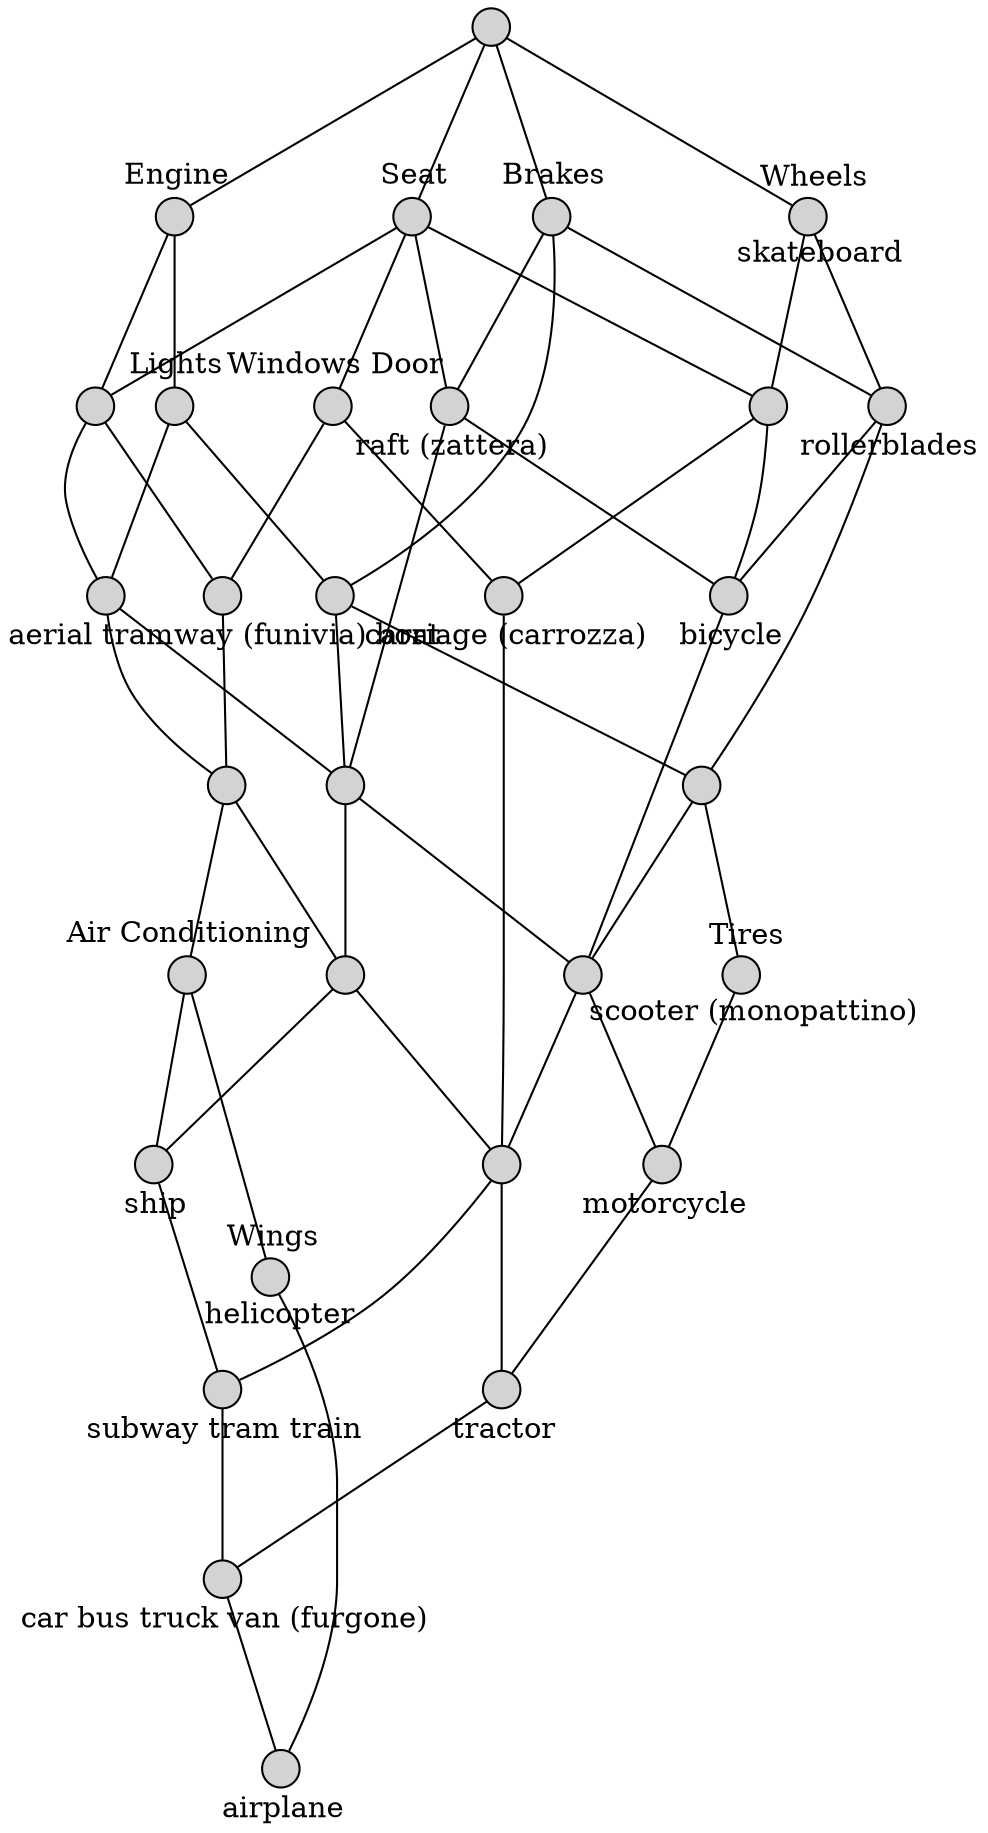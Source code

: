 // <Lattice object of 2 atoms 31 concepts 4 coatoms at 0x22cd54b66e0>
digraph Lattice {
	node [label="" shape=circle style=filled width=.25]
	edge [dir=none labeldistance=1.5 minlen=2]
	c0
	c0 -> c0 [color=transparent headlabel=airplane labelangle=270]
	c1
	c1 -> c1 [color=transparent headlabel=helicopter labelangle=270]
	c1 -> c1 [color=transparent labelangle=90 taillabel=Wings]
	c1 -> c0
	c2
	c2 -> c2 [color=transparent headlabel="car bus truck van (furgone)" labelangle=270]
	c2 -> c0
	c3
	c3 -> c3 [color=transparent headlabel=tractor labelangle=270]
	c3 -> c2
	c4
	c4 -> c4 [color=transparent headlabel=motorcycle labelangle=270]
	c4 -> c3
	c5
	c5 -> c5 [color=transparent headlabel="scooter (monopattino)" labelangle=270]
	c5 -> c5 [color=transparent labelangle=90 taillabel=Tires]
	c5 -> c4
	c6
	c6 -> c6 [color=transparent headlabel="subway tram train" labelangle=270]
	c6 -> c2
	c7
	c7 -> c3
	c7 -> c6
	c8
	c8 -> c8 [color=transparent headlabel=ship labelangle=270]
	c8 -> c6
	c9
	c9 -> c4
	c9 -> c7
	c10
	c10 -> c10 [color=transparent headlabel="carriage (carrozza)" labelangle=270]
	c10 -> c7
	c11
	c11 -> c7
	c11 -> c8
	c12
	c12 -> c12 [color=transparent labelangle=90 taillabel="Air Conditioning"]
	c12 -> c1
	c12 -> c8
	c13
	c13 -> c13 [color=transparent headlabel=bicycle labelangle=270]
	c13 -> c9
	c14
	c14 -> c5
	c14 -> c9
	c15
	c15 -> c9
	c15 -> c11
	c16
	c16 -> c11
	c16 -> c12
	c17
	c17 -> c10
	c17 -> c13
	c18
	c18 -> c14
	c18 -> c15
	c19
	c19 -> c15
	c19 -> c16
	c20
	c20 -> c20 [color=transparent headlabel="raft (zattera)" labelangle=270]
	c20 -> c13
	c20 -> c15
	c21
	c21 -> c21 [color=transparent headlabel=rollerblades labelangle=270]
	c21 -> c13
	c21 -> c14
	c22
	c22 -> c22 [color=transparent labelangle=90 taillabel=Lights]
	c22 -> c18
	c22 -> c19
	c23
	c23 -> c23 [color=transparent headlabel="aerial tramway (funivia) boat" labelangle=270]
	c23 -> c16
	c24
	c24 -> c19
	c24 -> c23
	c25
	c25 -> c25 [color=transparent labelangle=90 taillabel="Windows Door"]
	c25 -> c10
	c25 -> c23
	c26
	c26 -> c26 [color=transparent labelangle=90 taillabel=Brakes]
	c26 -> c18
	c26 -> c20
	c26 -> c21
	c27
	c27 -> c27 [color=transparent headlabel=skateboard labelangle=270]
	c27 -> c27 [color=transparent labelangle=90 taillabel=Wheels]
	c27 -> c17
	c27 -> c21
	c28
	c28 -> c28 [color=transparent labelangle=90 taillabel=Engine]
	c28 -> c22
	c28 -> c24
	c29
	c29 -> c29 [color=transparent labelangle=90 taillabel=Seat]
	c29 -> c17
	c29 -> c20
	c29 -> c24
	c29 -> c25
	c30
	c30 -> c26
	c30 -> c27
	c30 -> c28
	c30 -> c29
}
